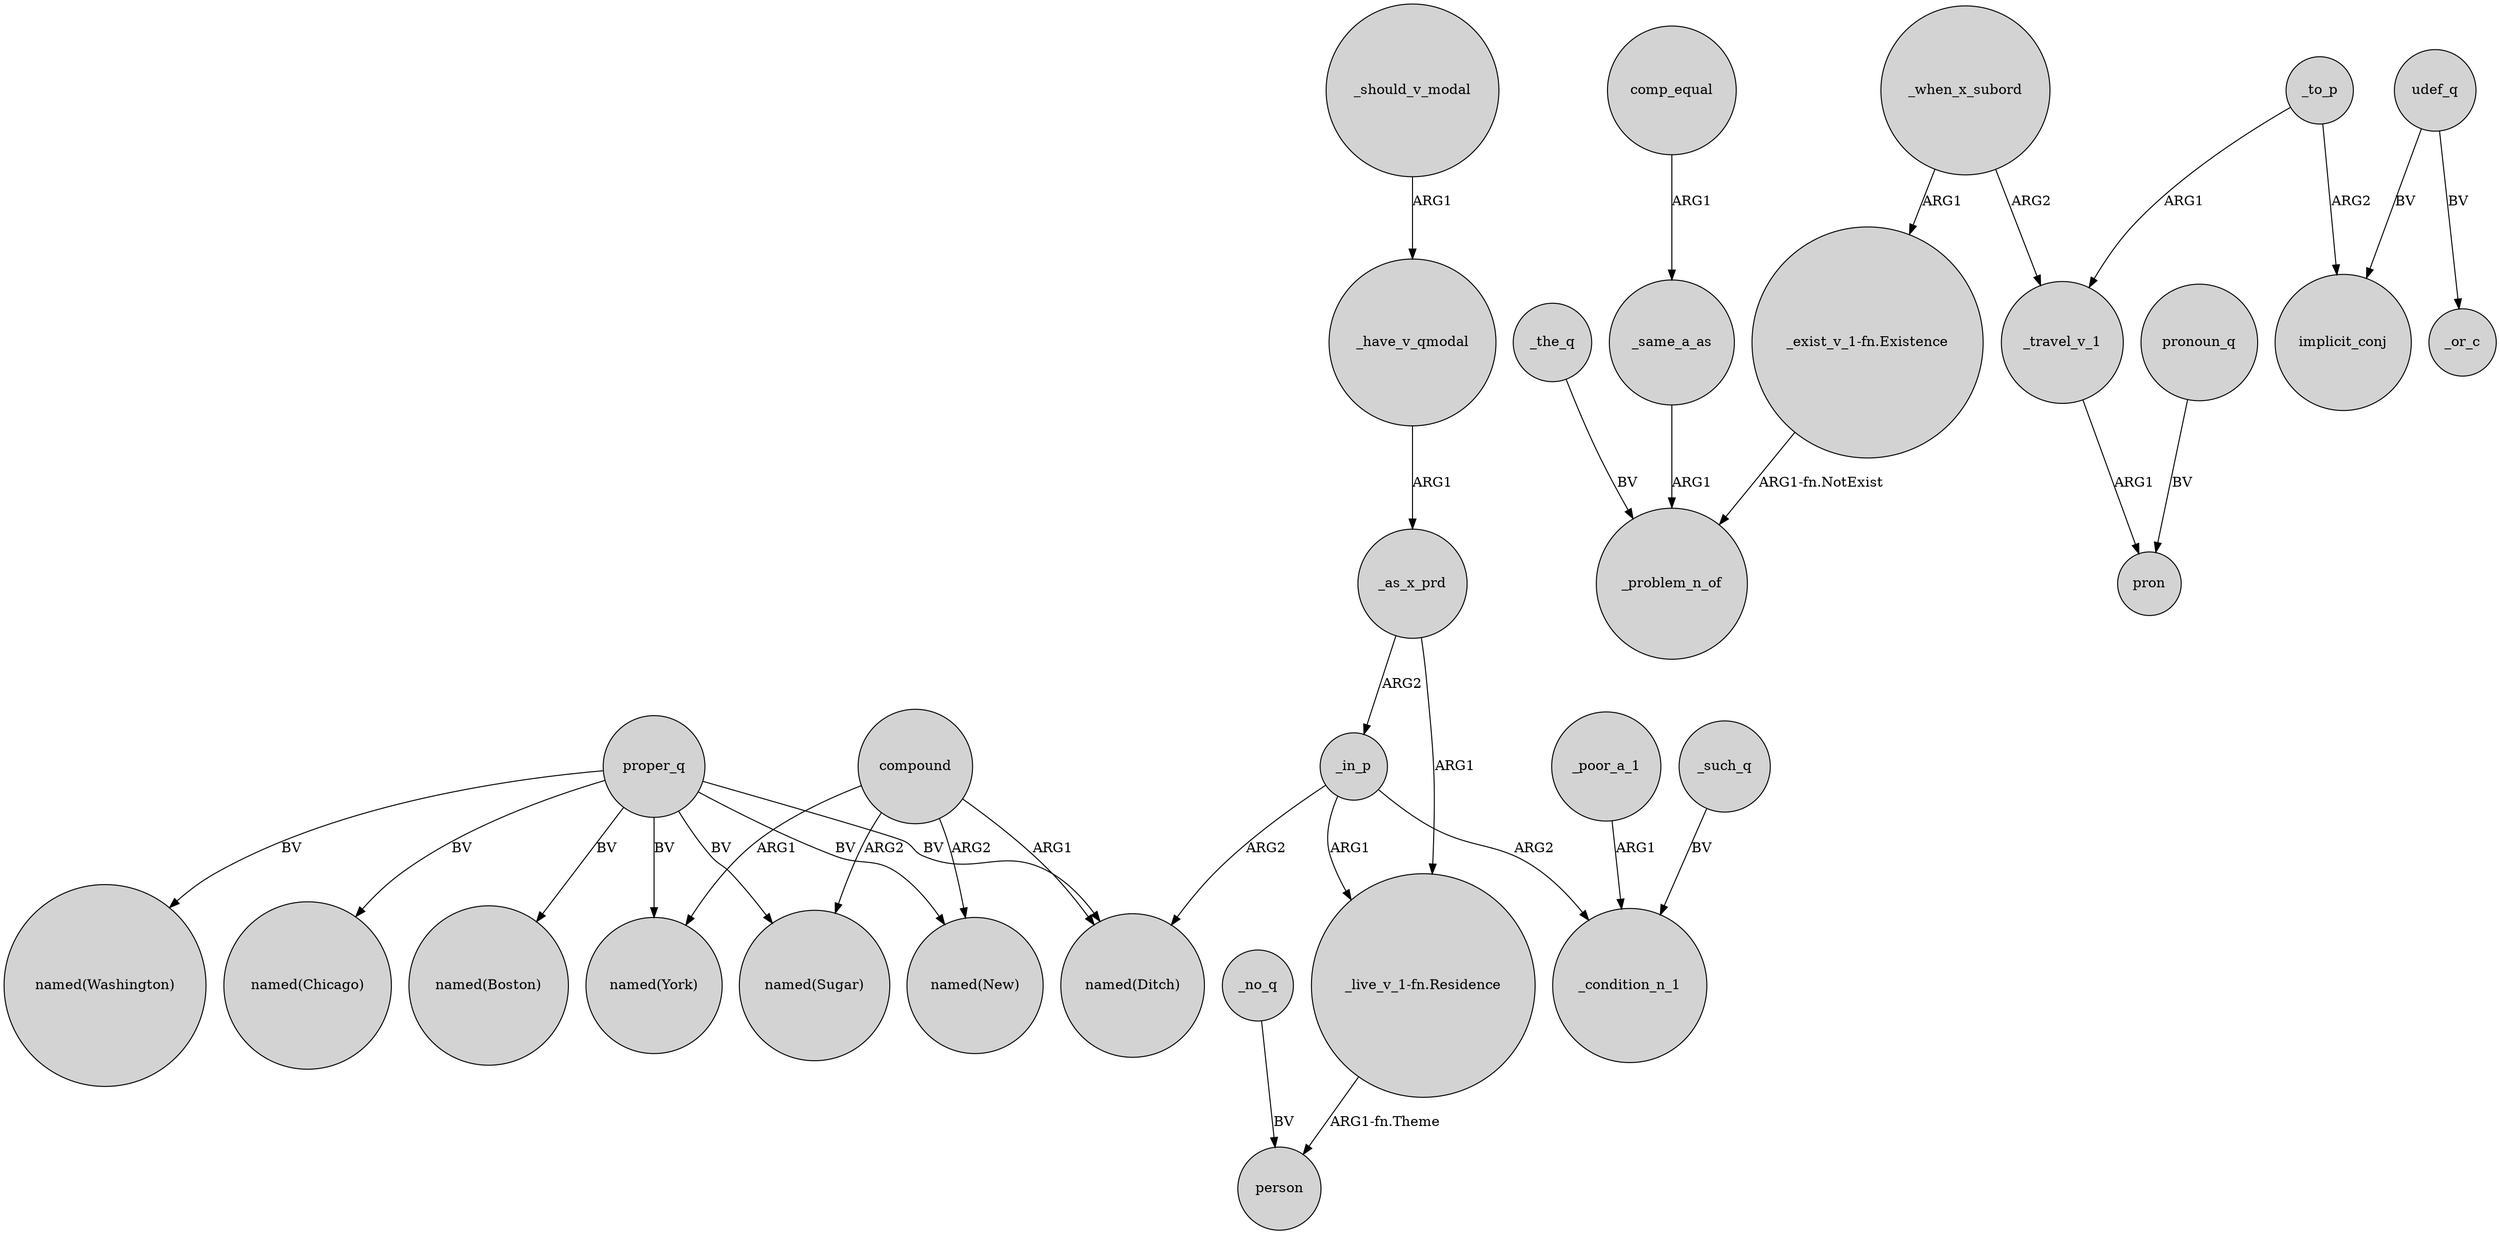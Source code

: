 digraph {
	node [shape=circle style=filled]
	_in_p -> "named(Ditch)" [label=ARG2]
	_have_v_qmodal -> _as_x_prd [label=ARG1]
	proper_q -> "named(Boston)" [label=BV]
	_in_p -> "_live_v_1-fn.Residence" [label=ARG1]
	_such_q -> _condition_n_1 [label=BV]
	_to_p -> _travel_v_1 [label=ARG1]
	compound -> "named(New)" [label=ARG2]
	proper_q -> "named(New)" [label=BV]
	"_exist_v_1-fn.Existence" -> _problem_n_of [label="ARG1-fn.NotExist"]
	_the_q -> _problem_n_of [label=BV]
	_as_x_prd -> _in_p [label=ARG2]
	_when_x_subord -> "_exist_v_1-fn.Existence" [label=ARG1]
	udef_q -> _or_c [label=BV]
	udef_q -> implicit_conj [label=BV]
	_should_v_modal -> _have_v_qmodal [label=ARG1]
	proper_q -> "named(Washington)" [label=BV]
	compound -> "named(Ditch)" [label=ARG1]
	proper_q -> "named(Ditch)" [label=BV]
	_travel_v_1 -> pron [label=ARG1]
	pronoun_q -> pron [label=BV]
	"_live_v_1-fn.Residence" -> person [label="ARG1-fn.Theme"]
	compound -> "named(York)" [label=ARG1]
	comp_equal -> _same_a_as [label=ARG1]
	_poor_a_1 -> _condition_n_1 [label=ARG1]
	_in_p -> _condition_n_1 [label=ARG2]
	compound -> "named(Sugar)" [label=ARG2]
	_no_q -> person [label=BV]
	_to_p -> implicit_conj [label=ARG2]
	_as_x_prd -> "_live_v_1-fn.Residence" [label=ARG1]
	proper_q -> "named(Sugar)" [label=BV]
	proper_q -> "named(York)" [label=BV]
	_when_x_subord -> _travel_v_1 [label=ARG2]
	proper_q -> "named(Chicago)" [label=BV]
	_same_a_as -> _problem_n_of [label=ARG1]
}
